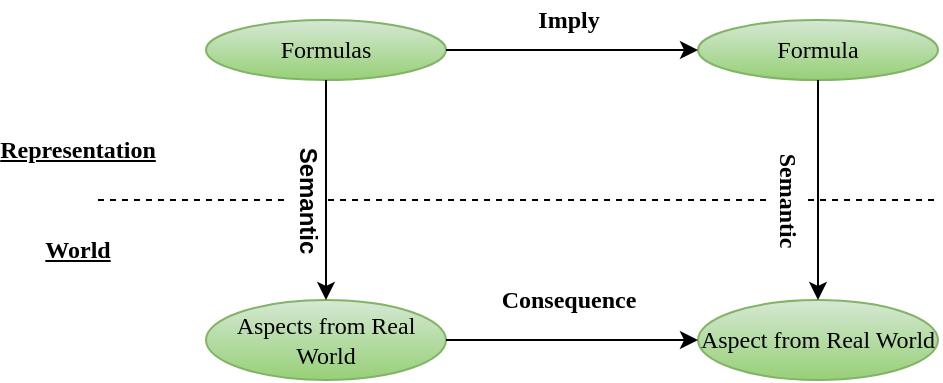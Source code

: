 <mxfile version="17.4.5" type="device"><diagram id="V2gtS9SguapuYTq-Ppwq" name="Page-1"><mxGraphModel dx="868" dy="484" grid="1" gridSize="10" guides="1" tooltips="1" connect="1" arrows="1" fold="1" page="1" pageScale="1" pageWidth="827" pageHeight="1169" math="0" shadow="0"><root><mxCell id="0"/><mxCell id="1" parent="0"/><mxCell id="AuZezlj3NkadYEyFC0Zu-1" value="" style="endArrow=none;dashed=1;html=1;rounded=0;startArrow=none;fontFamily=Georgia;" edge="1" parent="1" source="AuZezlj3NkadYEyFC0Zu-18"><mxGeometry width="50" height="50" relative="1" as="geometry"><mxPoint x="180" y="280" as="sourcePoint"/><mxPoint x="660" y="280" as="targetPoint"/></mxGeometry></mxCell><mxCell id="AuZezlj3NkadYEyFC0Zu-2" value="Representation" style="text;html=1;strokeColor=none;fillColor=none;align=center;verticalAlign=middle;whiteSpace=wrap;rounded=0;fontFamily=Georgia;fontStyle=5" vertex="1" parent="1"><mxGeometry x="200" y="240" width="60" height="30" as="geometry"/></mxCell><mxCell id="AuZezlj3NkadYEyFC0Zu-3" value="World" style="text;html=1;strokeColor=none;fillColor=none;align=center;verticalAlign=middle;whiteSpace=wrap;rounded=0;fontFamily=Georgia;fontStyle=5" vertex="1" parent="1"><mxGeometry x="200" y="290" width="60" height="30" as="geometry"/></mxCell><mxCell id="AuZezlj3NkadYEyFC0Zu-5" value="Formulas" style="ellipse;whiteSpace=wrap;html=1;fontFamily=Georgia;fillColor=#d5e8d4;gradientColor=#97d077;strokeColor=#82b366;" vertex="1" parent="1"><mxGeometry x="294" y="190" width="120" height="30" as="geometry"/></mxCell><mxCell id="AuZezlj3NkadYEyFC0Zu-6" value="Aspects from Real World" style="ellipse;whiteSpace=wrap;html=1;fontFamily=Georgia;fillColor=#d5e8d4;gradientColor=#97d077;strokeColor=#82b366;" vertex="1" parent="1"><mxGeometry x="294" y="330" width="120" height="40" as="geometry"/></mxCell><mxCell id="AuZezlj3NkadYEyFC0Zu-7" value="Aspect from Real World" style="ellipse;whiteSpace=wrap;html=1;fontFamily=Georgia;fillColor=#d5e8d4;gradientColor=#97d077;strokeColor=#82b366;" vertex="1" parent="1"><mxGeometry x="540" y="330" width="120" height="40" as="geometry"/></mxCell><mxCell id="AuZezlj3NkadYEyFC0Zu-8" value="Formula" style="ellipse;whiteSpace=wrap;html=1;fontFamily=Georgia;fillColor=#d5e8d4;gradientColor=#97d077;strokeColor=#82b366;" vertex="1" parent="1"><mxGeometry x="540" y="190" width="120" height="30" as="geometry"/></mxCell><mxCell id="AuZezlj3NkadYEyFC0Zu-9" value="" style="endArrow=classic;html=1;rounded=0;entryX=0;entryY=0.5;entryDx=0;entryDy=0;exitX=1;exitY=0.5;exitDx=0;exitDy=0;" edge="1" parent="1" source="AuZezlj3NkadYEyFC0Zu-5" target="AuZezlj3NkadYEyFC0Zu-8"><mxGeometry width="50" height="50" relative="1" as="geometry"><mxPoint x="390" y="280" as="sourcePoint"/><mxPoint x="440" y="230" as="targetPoint"/></mxGeometry></mxCell><mxCell id="AuZezlj3NkadYEyFC0Zu-10" value="Imply" style="text;html=1;align=center;verticalAlign=middle;resizable=0;points=[];autosize=1;strokeColor=none;fillColor=none;fontFamily=Georgia;fontStyle=1" vertex="1" parent="1"><mxGeometry x="450" y="180" width="50" height="20" as="geometry"/></mxCell><mxCell id="AuZezlj3NkadYEyFC0Zu-12" value="" style="endArrow=classic;html=1;rounded=0;entryX=0;entryY=0.5;entryDx=0;entryDy=0;exitX=1;exitY=0.5;exitDx=0;exitDy=0;" edge="1" parent="1" source="AuZezlj3NkadYEyFC0Zu-6" target="AuZezlj3NkadYEyFC0Zu-7"><mxGeometry width="50" height="50" relative="1" as="geometry"><mxPoint x="407" y="360" as="sourcePoint"/><mxPoint x="593" y="360" as="targetPoint"/></mxGeometry></mxCell><mxCell id="AuZezlj3NkadYEyFC0Zu-13" value="Consequence" style="text;html=1;align=center;verticalAlign=middle;resizable=0;points=[];autosize=1;strokeColor=none;fillColor=none;fontFamily=Georgia;fontStyle=1" vertex="1" parent="1"><mxGeometry x="425" y="320" width="100" height="20" as="geometry"/></mxCell><mxCell id="AuZezlj3NkadYEyFC0Zu-15" value="" style="endArrow=classic;html=1;rounded=0;exitX=0.5;exitY=1;exitDx=0;exitDy=0;" edge="1" parent="1" source="AuZezlj3NkadYEyFC0Zu-5" target="AuZezlj3NkadYEyFC0Zu-6"><mxGeometry width="50" height="50" relative="1" as="geometry"><mxPoint x="390" y="260" as="sourcePoint"/><mxPoint x="440" y="210" as="targetPoint"/></mxGeometry></mxCell><mxCell id="AuZezlj3NkadYEyFC0Zu-16" value="" style="endArrow=classic;html=1;rounded=0;entryX=0.5;entryY=0;entryDx=0;entryDy=0;startArrow=none;fontFamily=Georgia;" edge="1" parent="1" target="AuZezlj3NkadYEyFC0Zu-7"><mxGeometry width="50" height="50" relative="1" as="geometry"><mxPoint x="600" y="280" as="sourcePoint"/><mxPoint x="600" y="380" as="targetPoint"/></mxGeometry></mxCell><mxCell id="AuZezlj3NkadYEyFC0Zu-19" value="" style="endArrow=none;dashed=1;html=1;rounded=0;startArrow=none;" edge="1" parent="1" source="AuZezlj3NkadYEyFC0Zu-17" target="AuZezlj3NkadYEyFC0Zu-18"><mxGeometry width="50" height="50" relative="1" as="geometry"><mxPoint x="240" y="280" as="sourcePoint"/><mxPoint x="720" y="280" as="targetPoint"/></mxGeometry></mxCell><mxCell id="AuZezlj3NkadYEyFC0Zu-17" value="Semantic" style="text;html=1;align=center;verticalAlign=middle;resizable=0;points=[];autosize=1;strokeColor=none;fillColor=none;rotation=90;fontStyle=1" vertex="1" parent="1"><mxGeometry x="310" y="270" width="70" height="20" as="geometry"/></mxCell><mxCell id="AuZezlj3NkadYEyFC0Zu-21" value="" style="endArrow=none;dashed=1;html=1;rounded=0;" edge="1" parent="1" target="AuZezlj3NkadYEyFC0Zu-17"><mxGeometry width="50" height="50" relative="1" as="geometry"><mxPoint x="240" y="280" as="sourcePoint"/><mxPoint x="625" y="280" as="targetPoint"/></mxGeometry></mxCell><mxCell id="AuZezlj3NkadYEyFC0Zu-18" value="Semantic" style="text;html=1;align=center;verticalAlign=middle;resizable=0;points=[];autosize=1;strokeColor=none;fillColor=none;rotation=90;fontFamily=Georgia;fontStyle=1" vertex="1" parent="1"><mxGeometry x="550" y="270" width="70" height="20" as="geometry"/></mxCell><mxCell id="AuZezlj3NkadYEyFC0Zu-22" value="" style="endArrow=none;html=1;rounded=0;exitX=0.5;exitY=1;exitDx=0;exitDy=0;fontFamily=Georgia;" edge="1" parent="1" source="AuZezlj3NkadYEyFC0Zu-8"><mxGeometry width="50" height="50" relative="1" as="geometry"><mxPoint x="600" y="200" as="sourcePoint"/><mxPoint x="600" y="290" as="targetPoint"/></mxGeometry></mxCell></root></mxGraphModel></diagram></mxfile>